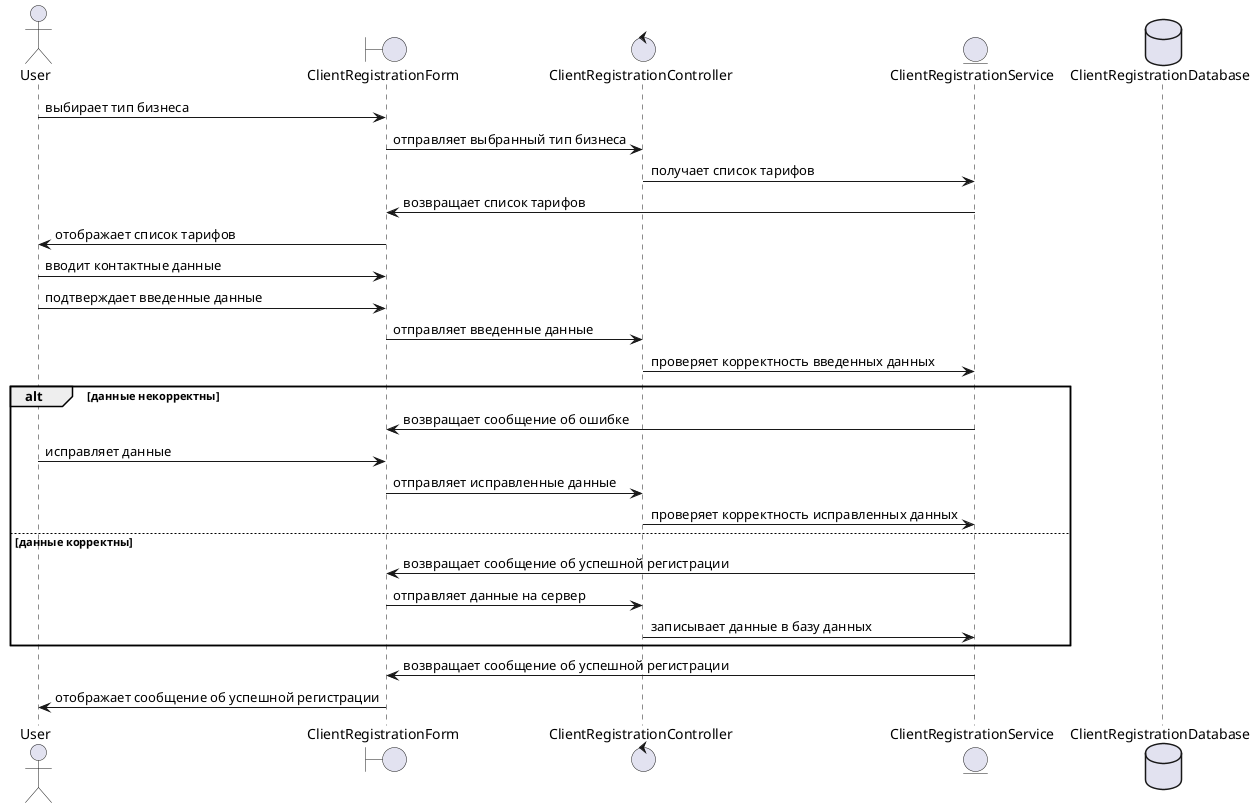 @startuml
actor User
boundary ClientRegistrationForm
control ClientRegistrationController
entity ClientRegistrationService
database ClientRegistrationDatabase

User -> ClientRegistrationForm: выбирает тип бизнеса
ClientRegistrationForm -> ClientRegistrationController: отправляет выбранный тип бизнеса
ClientRegistrationController -> ClientRegistrationService: получает список тарифов
ClientRegistrationService -> ClientRegistrationForm: возвращает список тарифов
ClientRegistrationForm -> User: отображает список тарифов

User -> ClientRegistrationForm: вводит контактные данные
User -> ClientRegistrationForm: подтверждает введенные данные
ClientRegistrationForm -> ClientRegistrationController: отправляет введенные данные
ClientRegistrationController -> ClientRegistrationService: проверяет корректность введенных данных
alt данные некорректны
    ClientRegistrationService -> ClientRegistrationForm: возвращает сообщение об ошибке
    User -> ClientRegistrationForm: исправляет данные
    ClientRegistrationForm -> ClientRegistrationController: отправляет исправленные данные
    ClientRegistrationController -> ClientRegistrationService: проверяет корректность исправленных данных
else данные корректны
    ClientRegistrationService -> ClientRegistrationForm: возвращает сообщение об успешной регистрации
    ClientRegistrationForm -> ClientRegistrationController: отправляет данные на сервер
    ClientRegistrationController -> ClientRegistrationService: записывает данные в базу данных
end

ClientRegistrationService -> ClientRegistrationForm: возвращает сообщение об успешной регистрации
ClientRegistrationForm -> User: отображает сообщение об успешной регистрации
@enduml